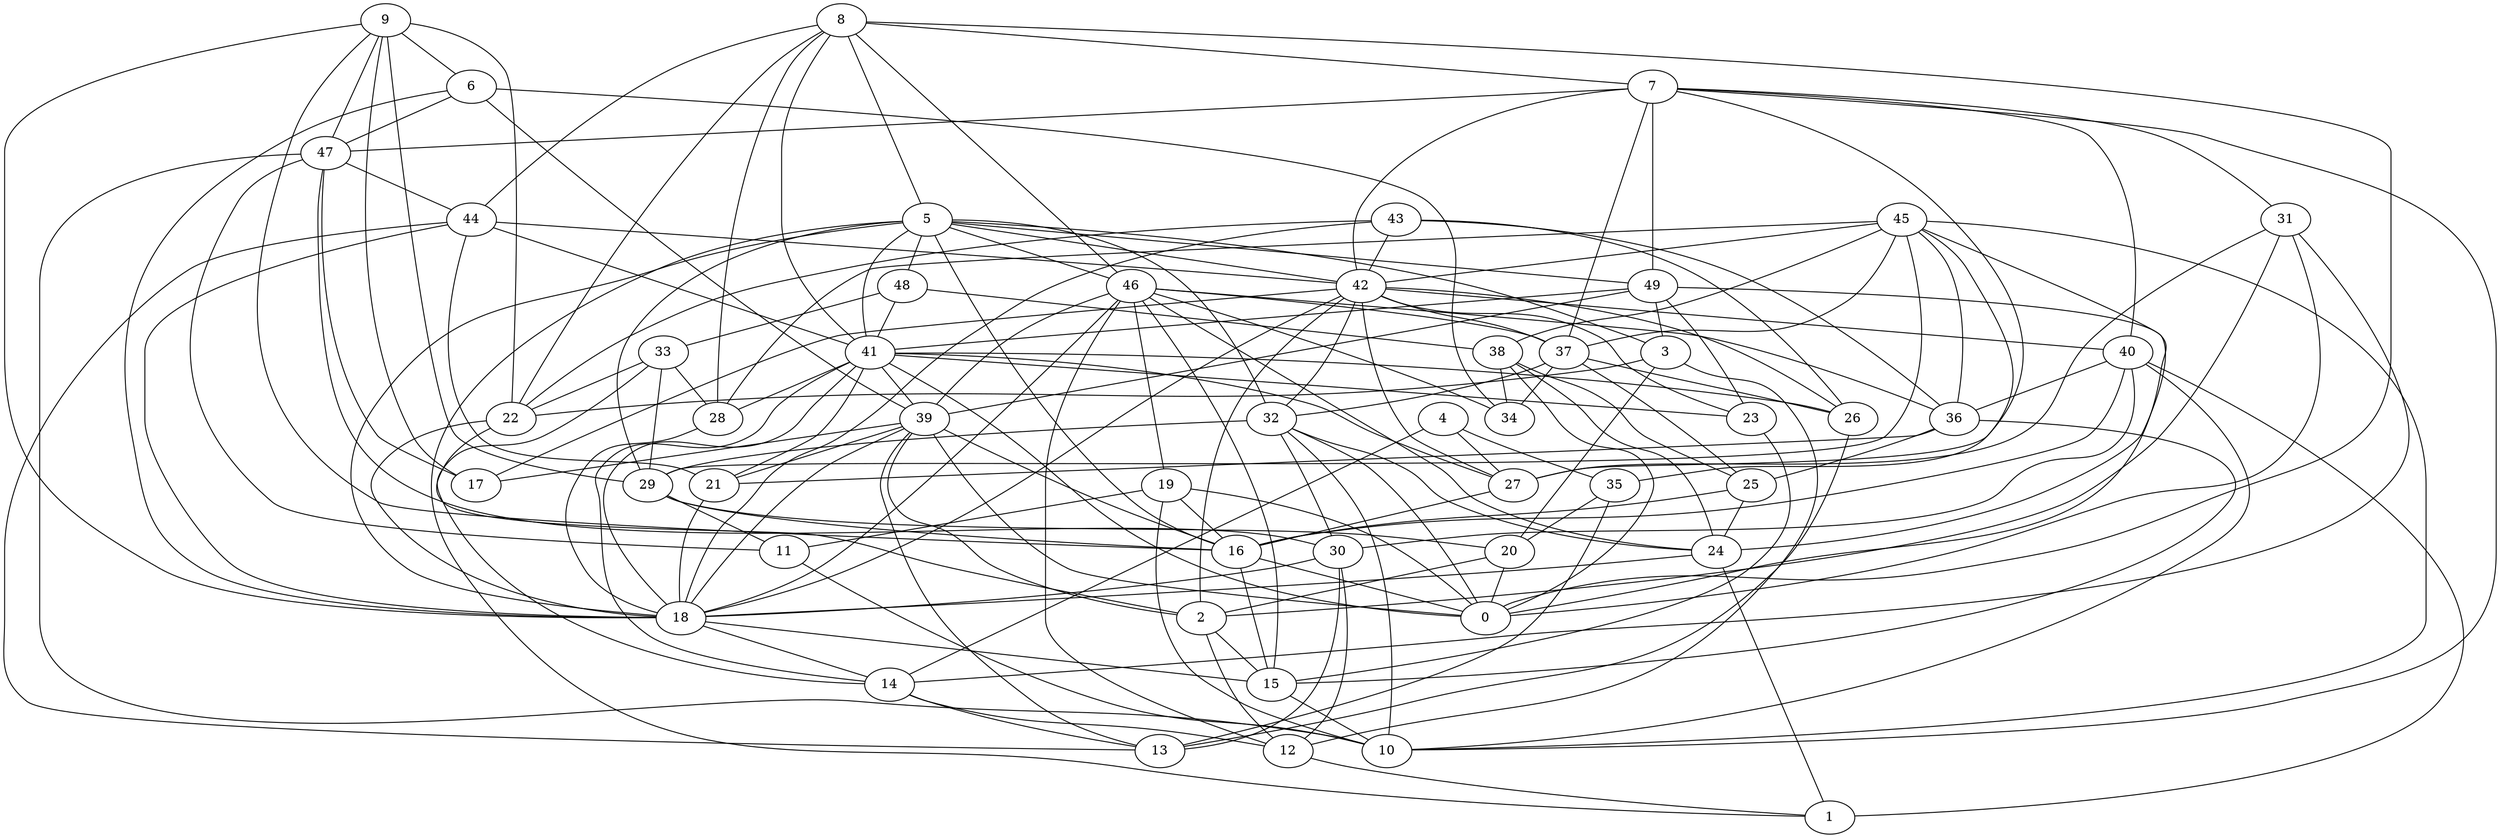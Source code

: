 digraph GG_graph {

subgraph G_graph {
edge [color = black]
"31" -> "27" [dir = none]
"31" -> "2" [dir = none]
"31" -> "0" [dir = none]
"31" -> "14" [dir = none]
"36" -> "25" [dir = none]
"36" -> "15" [dir = none]
"48" -> "33" [dir = none]
"48" -> "41" [dir = none]
"43" -> "36" [dir = none]
"43" -> "42" [dir = none]
"43" -> "18" [dir = none]
"33" -> "29" [dir = none]
"33" -> "22" [dir = none]
"33" -> "28" [dir = none]
"33" -> "14" [dir = none]
"22" -> "18" [dir = none]
"38" -> "25" [dir = none]
"38" -> "34" [dir = none]
"38" -> "0" [dir = none]
"38" -> "24" [dir = none]
"4" -> "35" [dir = none]
"4" -> "27" [dir = none]
"4" -> "14" [dir = none]
"20" -> "0" [dir = none]
"24" -> "18" [dir = none]
"24" -> "1" [dir = none]
"37" -> "26" [dir = none]
"37" -> "32" [dir = none]
"37" -> "34" [dir = none]
"32" -> "10" [dir = none]
"32" -> "29" [dir = none]
"32" -> "0" [dir = none]
"32" -> "24" [dir = none]
"39" -> "21" [dir = none]
"39" -> "2" [dir = none]
"39" -> "18" [dir = none]
"39" -> "17" [dir = none]
"39" -> "13" [dir = none]
"39" -> "16" [dir = none]
"39" -> "0" [dir = none]
"11" -> "10" [dir = none]
"18" -> "15" [dir = none]
"18" -> "14" [dir = none]
"9" -> "22" [dir = none]
"9" -> "6" [dir = none]
"9" -> "17" [dir = none]
"9" -> "16" [dir = none]
"9" -> "29" [dir = none]
"49" -> "41" [dir = none]
"49" -> "3" [dir = none]
"49" -> "0" [dir = none]
"42" -> "18" [dir = none]
"42" -> "32" [dir = none]
"42" -> "17" [dir = none]
"42" -> "2" [dir = none]
"42" -> "37" [dir = none]
"42" -> "26" [dir = none]
"42" -> "27" [dir = none]
"42" -> "23" [dir = none]
"42" -> "40" [dir = none]
"15" -> "10" [dir = none]
"29" -> "20" [dir = none]
"29" -> "11" [dir = none]
"14" -> "12" [dir = none]
"14" -> "13" [dir = none]
"25" -> "16" [dir = none]
"25" -> "24" [dir = none]
"2" -> "12" [dir = none]
"2" -> "15" [dir = none]
"6" -> "47" [dir = none]
"6" -> "39" [dir = none]
"6" -> "34" [dir = none]
"3" -> "12" [dir = none]
"3" -> "20" [dir = none]
"3" -> "22" [dir = none]
"30" -> "13" [dir = none]
"30" -> "18" [dir = none]
"45" -> "35" [dir = none]
"45" -> "28" [dir = none]
"45" -> "36" [dir = none]
"45" -> "37" [dir = none]
"45" -> "24" [dir = none]
"45" -> "42" [dir = none]
"45" -> "38" [dir = none]
"45" -> "10" [dir = none]
"45" -> "29" [dir = none]
"27" -> "16" [dir = none]
"35" -> "20" [dir = none]
"35" -> "13" [dir = none]
"8" -> "0" [dir = none]
"8" -> "22" [dir = none]
"8" -> "44" [dir = none]
"8" -> "46" [dir = none]
"8" -> "7" [dir = none]
"8" -> "41" [dir = none]
"8" -> "28" [dir = none]
"41" -> "23" [dir = none]
"41" -> "26" [dir = none]
"41" -> "14" [dir = none]
"41" -> "0" [dir = none]
"41" -> "18" [dir = none]
"41" -> "27" [dir = none]
"28" -> "18" [dir = none]
"46" -> "19" [dir = none]
"46" -> "24" [dir = none]
"46" -> "15" [dir = none]
"46" -> "34" [dir = none]
"46" -> "39" [dir = none]
"46" -> "18" [dir = none]
"46" -> "12" [dir = none]
"46" -> "36" [dir = none]
"40" -> "1" [dir = none]
"40" -> "10" [dir = none]
"7" -> "37" [dir = none]
"7" -> "10" [dir = none]
"7" -> "31" [dir = none]
"7" -> "27" [dir = none]
"7" -> "42" [dir = none]
"7" -> "49" [dir = none]
"7" -> "47" [dir = none]
"7" -> "40" [dir = none]
"23" -> "15" [dir = none]
"21" -> "18" [dir = none]
"44" -> "18" [dir = none]
"44" -> "42" [dir = none]
"44" -> "41" [dir = none]
"44" -> "13" [dir = none]
"44" -> "21" [dir = none]
"47" -> "11" [dir = none]
"47" -> "10" [dir = none]
"47" -> "44" [dir = none]
"47" -> "30" [dir = none]
"47" -> "17" [dir = none]
"19" -> "11" [dir = none]
"19" -> "10" [dir = none]
"19" -> "16" [dir = none]
"5" -> "49" [dir = none]
"5" -> "48" [dir = none]
"5" -> "32" [dir = none]
"5" -> "29" [dir = none]
"5" -> "46" [dir = none]
"5" -> "16" [dir = none]
"5" -> "42" [dir = none]
"5" -> "1" [dir = none]
"5" -> "3" [dir = none]
"5" -> "18" [dir = none]
"5" -> "41" [dir = none]
"36" -> "21" [dir = none]
"19" -> "0" [dir = none]
"16" -> "15" [dir = none]
"41" -> "28" [dir = none]
"32" -> "30" [dir = none]
"20" -> "2" [dir = none]
"46" -> "37" [dir = none]
"30" -> "12" [dir = none]
"49" -> "39" [dir = none]
"12" -> "1" [dir = none]
"29" -> "16" [dir = none]
"43" -> "22" [dir = none]
"8" -> "5" [dir = none]
"22" -> "2" [dir = none]
"48" -> "38" [dir = none]
"41" -> "39" [dir = none]
"37" -> "25" [dir = none]
"9" -> "18" [dir = none]
"41" -> "21" [dir = none]
"6" -> "18" [dir = none]
"43" -> "26" [dir = none]
"26" -> "13" [dir = none]
"40" -> "36" [dir = none]
"9" -> "47" [dir = none]
"40" -> "16" [dir = none]
"40" -> "30" [dir = none]
"16" -> "0" [dir = none]
"49" -> "23" [dir = none]
}

}
